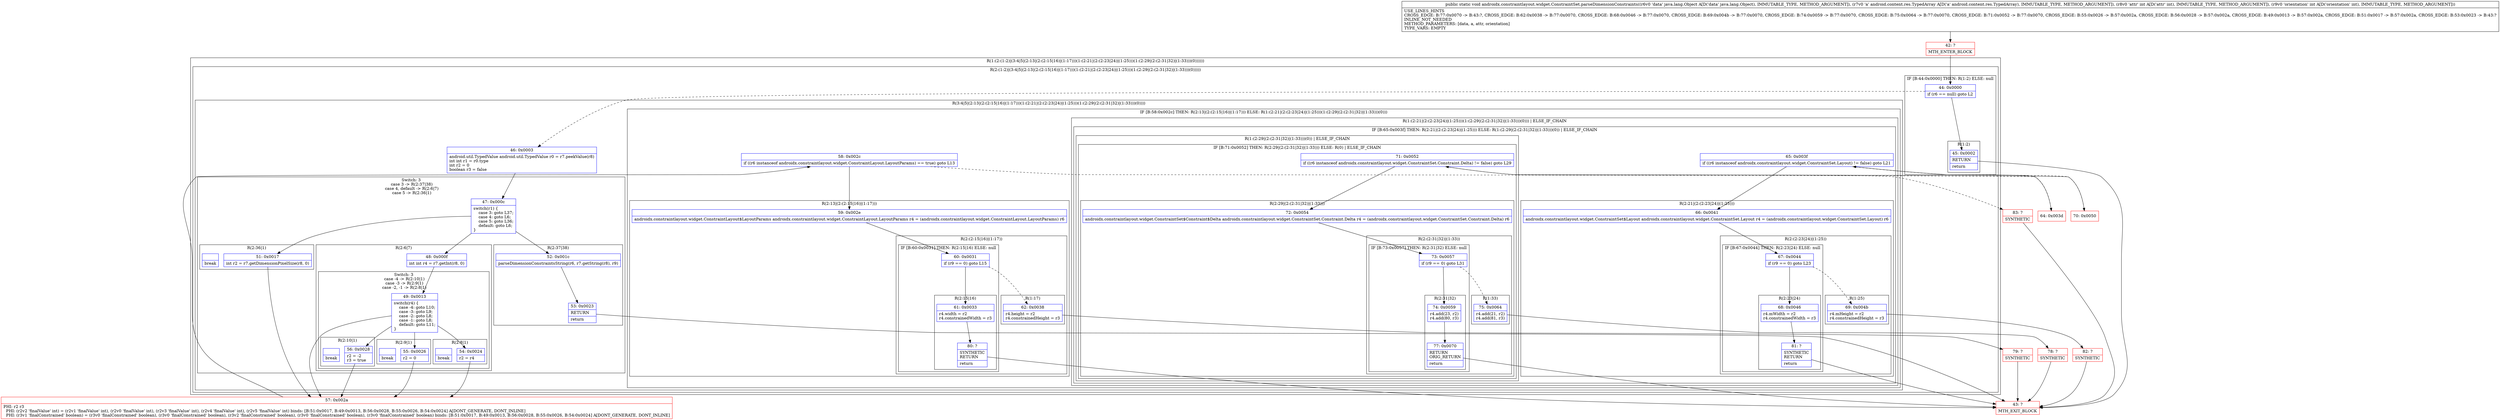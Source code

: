 digraph "CFG forandroidx.constraintlayout.widget.ConstraintSet.parseDimensionConstraints(Ljava\/lang\/Object;Landroid\/content\/res\/TypedArray;II)V" {
subgraph cluster_Region_870934 {
label = "R(1:(2:(1:2)|(3:4|5|(2:13|(2:(2:15|16)|(1:17)))(1:(2:21|(2:(2:23|24)|(1:25)))(1:(2:29|(2:(2:31|32)|(1:33)))(0))))))";
node [shape=record,color=blue];
subgraph cluster_Region_1133454430 {
label = "R(2:(1:2)|(3:4|5|(2:13|(2:(2:15|16)|(1:17)))(1:(2:21|(2:(2:23|24)|(1:25)))(1:(2:29|(2:(2:31|32)|(1:33)))(0)))))";
node [shape=record,color=blue];
subgraph cluster_IfRegion_1229173916 {
label = "IF [B:44:0x0000] THEN: R(1:2) ELSE: null";
node [shape=record,color=blue];
Node_44 [shape=record,label="{44\:\ 0x0000|if (r6 == null) goto L2\l}"];
subgraph cluster_Region_14903305 {
label = "R(1:2)";
node [shape=record,color=blue];
Node_45 [shape=record,label="{45\:\ 0x0002|RETURN\l|return\l}"];
}
}
subgraph cluster_Region_628659091 {
label = "R(3:4|5|(2:13|(2:(2:15|16)|(1:17)))(1:(2:21|(2:(2:23|24)|(1:25)))(1:(2:29|(2:(2:31|32)|(1:33)))(0))))";
node [shape=record,color=blue];
Node_46 [shape=record,label="{46\:\ 0x0003|android.util.TypedValue android.util.TypedValue r0 = r7.peekValue(r8)\lint int r1 = r0.type\lint r2 = 0\lboolean r3 = false\l}"];
subgraph cluster_SwitchRegion_1657890711 {
label = "Switch: 3
 case 3 -> R(2:37|38)
 case 4, default -> R(2:6|7)
 case 5 -> R(2:36|1)";
node [shape=record,color=blue];
Node_47 [shape=record,label="{47\:\ 0x000c|switch(r1) \{\l    case 3: goto L37;\l    case 4: goto L6;\l    case 5: goto L36;\l    default: goto L6;\l\}\l}"];
subgraph cluster_Region_1783943161 {
label = "R(2:37|38)";
node [shape=record,color=blue];
Node_52 [shape=record,label="{52\:\ 0x001c|parseDimensionConstraintsString(r6, r7.getString(r8), r9)\l}"];
Node_53 [shape=record,label="{53\:\ 0x0023|RETURN\l|return\l}"];
}
subgraph cluster_Region_1598560261 {
label = "R(2:6|7)";
node [shape=record,color=blue];
Node_48 [shape=record,label="{48\:\ 0x000f|int int r4 = r7.getInt(r8, 0)\l}"];
subgraph cluster_SwitchRegion_1563676073 {
label = "Switch: 3
 case -4 -> R(2:10|1)
 case -3 -> R(2:9|1)
 case -2, -1 -> R(2:8|1)";
node [shape=record,color=blue];
Node_49 [shape=record,label="{49\:\ 0x0013|switch(r4) \{\l    case \-4: goto L10;\l    case \-3: goto L9;\l    case \-2: goto L8;\l    case \-1: goto L8;\l    default: goto L11;\l\}\l}"];
subgraph cluster_Region_1352859419 {
label = "R(2:10|1)";
node [shape=record,color=blue];
Node_56 [shape=record,label="{56\:\ 0x0028|r2 = \-2\lr3 = true\l}"];
Node_InsnContainer_2003927190 [shape=record,label="{|break\l}"];
}
subgraph cluster_Region_833030807 {
label = "R(2:9|1)";
node [shape=record,color=blue];
Node_55 [shape=record,label="{55\:\ 0x0026|r2 = 0\l}"];
Node_InsnContainer_205405596 [shape=record,label="{|break\l}"];
}
subgraph cluster_Region_1487093483 {
label = "R(2:8|1)";
node [shape=record,color=blue];
Node_54 [shape=record,label="{54\:\ 0x0024|r2 = r4\l}"];
Node_InsnContainer_107548898 [shape=record,label="{|break\l}"];
}
}
}
subgraph cluster_Region_1592523814 {
label = "R(2:36|1)";
node [shape=record,color=blue];
Node_51 [shape=record,label="{51\:\ 0x0017|int r2 = r7.getDimensionPixelSize(r8, 0)\l}"];
Node_InsnContainer_1346612025 [shape=record,label="{|break\l}"];
}
}
subgraph cluster_IfRegion_82842361 {
label = "IF [B:58:0x002c] THEN: R(2:13|(2:(2:15|16)|(1:17))) ELSE: R(1:(2:21|(2:(2:23|24)|(1:25)))(1:(2:29|(2:(2:31|32)|(1:33)))(0)))";
node [shape=record,color=blue];
Node_58 [shape=record,label="{58\:\ 0x002c|if ((r6 instanceof androidx.constraintlayout.widget.ConstraintLayout.LayoutParams) == true) goto L13\l}"];
subgraph cluster_Region_2123226258 {
label = "R(2:13|(2:(2:15|16)|(1:17)))";
node [shape=record,color=blue];
Node_59 [shape=record,label="{59\:\ 0x002e|androidx.constraintlayout.widget.ConstraintLayout$LayoutParams androidx.constraintlayout.widget.ConstraintLayout.LayoutParams r4 = (androidx.constraintlayout.widget.ConstraintLayout.LayoutParams) r6\l}"];
subgraph cluster_Region_524849486 {
label = "R(2:(2:15|16)|(1:17))";
node [shape=record,color=blue];
subgraph cluster_IfRegion_1395637849 {
label = "IF [B:60:0x0031] THEN: R(2:15|16) ELSE: null";
node [shape=record,color=blue];
Node_60 [shape=record,label="{60\:\ 0x0031|if (r9 == 0) goto L15\l}"];
subgraph cluster_Region_1495851797 {
label = "R(2:15|16)";
node [shape=record,color=blue];
Node_61 [shape=record,label="{61\:\ 0x0033|r4.width = r2\lr4.constrainedWidth = r3\l}"];
Node_80 [shape=record,label="{80\:\ ?|SYNTHETIC\lRETURN\l|return\l}"];
}
}
subgraph cluster_Region_515216652 {
label = "R(1:17)";
node [shape=record,color=blue];
Node_62 [shape=record,label="{62\:\ 0x0038|r4.height = r2\lr4.constrainedHeight = r3\l}"];
}
}
}
subgraph cluster_Region_511233382 {
label = "R(1:(2:21|(2:(2:23|24)|(1:25)))(1:(2:29|(2:(2:31|32)|(1:33)))(0))) | ELSE_IF_CHAIN\l";
node [shape=record,color=blue];
subgraph cluster_IfRegion_446395274 {
label = "IF [B:65:0x003f] THEN: R(2:21|(2:(2:23|24)|(1:25))) ELSE: R(1:(2:29|(2:(2:31|32)|(1:33)))(0)) | ELSE_IF_CHAIN\l";
node [shape=record,color=blue];
Node_65 [shape=record,label="{65\:\ 0x003f|if ((r6 instanceof androidx.constraintlayout.widget.ConstraintSet.Layout) != false) goto L21\l}"];
subgraph cluster_Region_304479406 {
label = "R(2:21|(2:(2:23|24)|(1:25)))";
node [shape=record,color=blue];
Node_66 [shape=record,label="{66\:\ 0x0041|androidx.constraintlayout.widget.ConstraintSet$Layout androidx.constraintlayout.widget.ConstraintSet.Layout r4 = (androidx.constraintlayout.widget.ConstraintSet.Layout) r6\l}"];
subgraph cluster_Region_1090667382 {
label = "R(2:(2:23|24)|(1:25))";
node [shape=record,color=blue];
subgraph cluster_IfRegion_1878126713 {
label = "IF [B:67:0x0044] THEN: R(2:23|24) ELSE: null";
node [shape=record,color=blue];
Node_67 [shape=record,label="{67\:\ 0x0044|if (r9 == 0) goto L23\l}"];
subgraph cluster_Region_391104511 {
label = "R(2:23|24)";
node [shape=record,color=blue];
Node_68 [shape=record,label="{68\:\ 0x0046|r4.mWidth = r2\lr4.constrainedWidth = r3\l}"];
Node_81 [shape=record,label="{81\:\ ?|SYNTHETIC\lRETURN\l|return\l}"];
}
}
subgraph cluster_Region_1457186715 {
label = "R(1:25)";
node [shape=record,color=blue];
Node_69 [shape=record,label="{69\:\ 0x004b|r4.mHeight = r2\lr4.constrainedHeight = r3\l}"];
}
}
}
subgraph cluster_Region_926548764 {
label = "R(1:(2:29|(2:(2:31|32)|(1:33)))(0)) | ELSE_IF_CHAIN\l";
node [shape=record,color=blue];
subgraph cluster_IfRegion_1987846482 {
label = "IF [B:71:0x0052] THEN: R(2:29|(2:(2:31|32)|(1:33))) ELSE: R(0) | ELSE_IF_CHAIN\l";
node [shape=record,color=blue];
Node_71 [shape=record,label="{71\:\ 0x0052|if ((r6 instanceof androidx.constraintlayout.widget.ConstraintSet.Constraint.Delta) != false) goto L29\l}"];
subgraph cluster_Region_323106658 {
label = "R(2:29|(2:(2:31|32)|(1:33)))";
node [shape=record,color=blue];
Node_72 [shape=record,label="{72\:\ 0x0054|androidx.constraintlayout.widget.ConstraintSet$Constraint$Delta androidx.constraintlayout.widget.ConstraintSet.Constraint.Delta r4 = (androidx.constraintlayout.widget.ConstraintSet.Constraint.Delta) r6\l}"];
subgraph cluster_Region_632735000 {
label = "R(2:(2:31|32)|(1:33))";
node [shape=record,color=blue];
subgraph cluster_IfRegion_1168415727 {
label = "IF [B:73:0x0057] THEN: R(2:31|32) ELSE: null";
node [shape=record,color=blue];
Node_73 [shape=record,label="{73\:\ 0x0057|if (r9 == 0) goto L31\l}"];
subgraph cluster_Region_1223988766 {
label = "R(2:31|32)";
node [shape=record,color=blue];
Node_74 [shape=record,label="{74\:\ 0x0059|r4.add(23, r2)\lr4.add(80, r3)\l}"];
Node_77 [shape=record,label="{77\:\ 0x0070|RETURN\lORIG_RETURN\l|return\l}"];
}
}
subgraph cluster_Region_2061203449 {
label = "R(1:33)";
node [shape=record,color=blue];
Node_75 [shape=record,label="{75\:\ 0x0064|r4.add(21, r2)\lr4.add(81, r3)\l}"];
}
}
}
subgraph cluster_Region_576799396 {
label = "R(0)";
node [shape=record,color=blue];
}
}
}
}
}
}
}
}
}
Node_42 [shape=record,color=red,label="{42\:\ ?|MTH_ENTER_BLOCK\l}"];
Node_43 [shape=record,color=red,label="{43\:\ ?|MTH_EXIT_BLOCK\l}"];
Node_57 [shape=record,color=red,label="{57\:\ 0x002a|PHI: r2 r3 \l  PHI: (r2v2 'finalValue' int) = (r2v1 'finalValue' int), (r2v0 'finalValue' int), (r2v3 'finalValue' int), (r2v4 'finalValue' int), (r2v5 'finalValue' int) binds: [B:51:0x0017, B:49:0x0013, B:56:0x0028, B:55:0x0026, B:54:0x0024] A[DONT_GENERATE, DONT_INLINE]\l  PHI: (r3v1 'finalConstrained' boolean) = (r3v0 'finalConstrained' boolean), (r3v0 'finalConstrained' boolean), (r3v2 'finalConstrained' boolean), (r3v0 'finalConstrained' boolean), (r3v0 'finalConstrained' boolean) binds: [B:51:0x0017, B:49:0x0013, B:56:0x0028, B:55:0x0026, B:54:0x0024] A[DONT_GENERATE, DONT_INLINE]\l}"];
Node_79 [shape=record,color=red,label="{79\:\ ?|SYNTHETIC\l}"];
Node_64 [shape=record,color=red,label="{64\:\ 0x003d}"];
Node_82 [shape=record,color=red,label="{82\:\ ?|SYNTHETIC\l}"];
Node_70 [shape=record,color=red,label="{70\:\ 0x0050}"];
Node_78 [shape=record,color=red,label="{78\:\ ?|SYNTHETIC\l}"];
Node_83 [shape=record,color=red,label="{83\:\ ?|SYNTHETIC\l}"];
MethodNode[shape=record,label="{public static void androidx.constraintlayout.widget.ConstraintSet.parseDimensionConstraints((r6v0 'data' java.lang.Object A[D('data' java.lang.Object), IMMUTABLE_TYPE, METHOD_ARGUMENT]), (r7v0 'a' android.content.res.TypedArray A[D('a' android.content.res.TypedArray), IMMUTABLE_TYPE, METHOD_ARGUMENT]), (r8v0 'attr' int A[D('attr' int), IMMUTABLE_TYPE, METHOD_ARGUMENT]), (r9v0 'orientation' int A[D('orientation' int), IMMUTABLE_TYPE, METHOD_ARGUMENT]))  | USE_LINES_HINTS\lCROSS_EDGE: B:77:0x0070 \-\> B:43:?, CROSS_EDGE: B:62:0x0038 \-\> B:77:0x0070, CROSS_EDGE: B:68:0x0046 \-\> B:77:0x0070, CROSS_EDGE: B:69:0x004b \-\> B:77:0x0070, CROSS_EDGE: B:74:0x0059 \-\> B:77:0x0070, CROSS_EDGE: B:75:0x0064 \-\> B:77:0x0070, CROSS_EDGE: B:71:0x0052 \-\> B:77:0x0070, CROSS_EDGE: B:55:0x0026 \-\> B:57:0x002a, CROSS_EDGE: B:56:0x0028 \-\> B:57:0x002a, CROSS_EDGE: B:49:0x0013 \-\> B:57:0x002a, CROSS_EDGE: B:51:0x0017 \-\> B:57:0x002a, CROSS_EDGE: B:53:0x0023 \-\> B:43:?\lINLINE_NOT_NEEDED\lMETHOD_PARAMETERS: [data, a, attr, orientation]\lTYPE_VARS: EMPTY\l}"];
MethodNode -> Node_42;Node_44 -> Node_45;
Node_44 -> Node_46[style=dashed];
Node_45 -> Node_43;
Node_46 -> Node_47;
Node_47 -> Node_48;
Node_47 -> Node_51;
Node_47 -> Node_52;
Node_52 -> Node_53;
Node_53 -> Node_43;
Node_48 -> Node_49;
Node_49 -> Node_54;
Node_49 -> Node_55;
Node_49 -> Node_56;
Node_49 -> Node_57;
Node_56 -> Node_57;
Node_55 -> Node_57;
Node_54 -> Node_57;
Node_51 -> Node_57;
Node_58 -> Node_59;
Node_58 -> Node_64[style=dashed];
Node_59 -> Node_60;
Node_60 -> Node_61;
Node_60 -> Node_62[style=dashed];
Node_61 -> Node_80;
Node_80 -> Node_43;
Node_62 -> Node_79;
Node_65 -> Node_66;
Node_65 -> Node_70[style=dashed];
Node_66 -> Node_67;
Node_67 -> Node_68;
Node_67 -> Node_69[style=dashed];
Node_68 -> Node_81;
Node_81 -> Node_43;
Node_69 -> Node_82;
Node_71 -> Node_72;
Node_71 -> Node_83[style=dashed];
Node_72 -> Node_73;
Node_73 -> Node_74;
Node_73 -> Node_75[style=dashed];
Node_74 -> Node_77;
Node_77 -> Node_43;
Node_75 -> Node_78;
Node_42 -> Node_44;
Node_57 -> Node_58;
Node_79 -> Node_43;
Node_64 -> Node_65;
Node_82 -> Node_43;
Node_70 -> Node_71;
Node_78 -> Node_43;
Node_83 -> Node_43;
}

